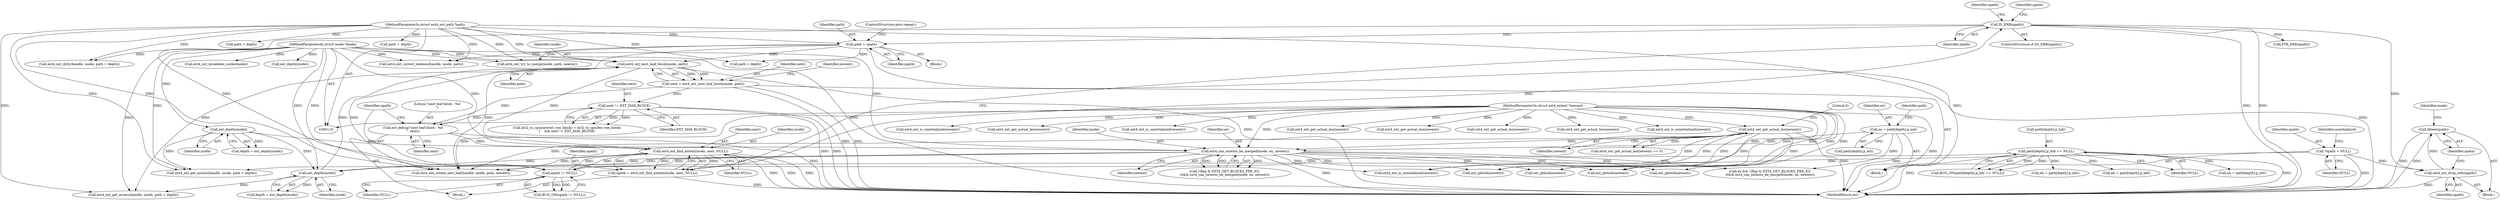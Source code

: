 digraph "0_linux_744692dc059845b2a3022119871846e74d4f6e11_1@API" {
"1000606" [label="(Call,kfree(npath))"];
"1000604" [label="(Call,ext4_ext_drop_refs(npath))"];
"1000290" [label="(Call,IS_ERR(npath))"];
"1000283" [label="(Call,npath = ext4_ext_find_extent(inode, next, NULL))"];
"1000285" [label="(Call,ext4_ext_find_extent(inode, next, NULL))"];
"1000258" [label="(Call,ext4_ext_next_leaf_block(inode, path))"];
"1000232" [label="(Call,ext_depth(inode))"];
"1000140" [label="(Call,ext_depth(inode))"];
"1000112" [label="(MethodParameterIn,struct inode *inode)"];
"1000165" [label="(Call,ext4_can_extents_be_merged(inode, ex, newext))"];
"1000142" [label="(Call,ex = path[depth].p_ext)"];
"1000135" [label="(Call,ext4_ext_get_actual_len(newext))"];
"1000114" [label="(MethodParameterIn,struct ext4_extent *newext)"];
"1000327" [label="(Call,path = npath)"];
"1000113" [label="(MethodParameterIn,struct ext4_ext_path *path)"];
"1000276" [label="(Call,ext_debug(\"next leaf block - %d\n\", next))"];
"1000272" [label="(Call,next != EXT_MAX_BLOCK)"];
"1000256" [label="(Call,next = ext4_ext_next_leaf_block(inode, path))"];
"1000280" [label="(Call,npath != NULL)"];
"1000122" [label="(Call,*npath = NULL)"];
"1000150" [label="(Call,path[depth].p_hdr == NULL)"];
"1000230" [label="(Call,depth = ext_depth(inode))"];
"1000114" [label="(MethodParameterIn,struct ext4_extent *newext)"];
"1000391" [label="(Call,ext_pblock(newext))"];
"1000124" [label="(Identifier,NULL)"];
"1000131" [label="(Identifier,uninitialized)"];
"1000232" [label="(Call,ext_depth(inode))"];
"1000191" [label="(Call,path + depth)"];
"1000256" [label="(Call,next = ext4_ext_next_leaf_block(inode, path))"];
"1000141" [label="(Identifier,inode)"];
"1000585" [label="(Call,ext4_ext_correct_indexes(handle, inode, path))"];
"1000604" [label="(Call,ext4_ext_drop_refs(npath))"];
"1000393" [label="(Call,ext4_ext_is_uninitialized(newext))"];
"1000608" [label="(Call,ext4_ext_invalidate_cache(inode))"];
"1000274" [label="(Identifier,EXT_MAX_BLOCK)"];
"1000258" [label="(Call,ext4_ext_next_leaf_block(inode, path))"];
"1000375" [label="(Call,path + depth)"];
"1000151" [label="(Call,path[depth].p_hdr)"];
"1000172" [label="(Call,ext4_ext_is_uninitialized(newext))"];
"1000150" [label="(Call,path[depth].p_hdr == NULL)"];
"1000135" [label="(Call,ext4_ext_get_actual_len(newext))"];
"1000353" [label="(Call,ext_depth(inode))"];
"1000451" [label="(Call,ext_pblock(newext))"];
"1000122" [label="(Call,*npath = NULL)"];
"1000167" [label="(Identifier,ex)"];
"1000395" [label="(Call,ext4_ext_get_actual_len(newext))"];
"1000266" [label="(Identifier,newext)"];
"1000515" [label="(Call,ext_pblock(newext))"];
"1000234" [label="(Call,eh = path[depth].p_hdr)"];
"1000168" [label="(Identifier,newext)"];
"1000144" [label="(Call,path[depth].p_ext)"];
"1000137" [label="(Literal,0)"];
"1000330" [label="(ControlStructure,goto repeat;)"];
"1000143" [label="(Identifier,ex)"];
"1000282" [label="(Identifier,NULL)"];
"1000285" [label="(Call,ext4_ext_find_extent(inode, next, NULL))"];
"1000607" [label="(Identifier,npath)"];
"1000519" [label="(Call,ext4_ext_get_actual_len(newext))"];
"1000188" [label="(Call,ext4_ext_get_access(handle, inode, path + depth))"];
"1000612" [label="(MethodReturn,int)"];
"1000372" [label="(Call,ext4_ext_get_access(handle, inode, path + depth))"];
"1000606" [label="(Call,kfree(npath))"];
"1000275" [label="(Block,)"];
"1000329" [label="(Identifier,npath)"];
"1000260" [label="(Identifier,path)"];
"1000165" [label="(Call,ext4_can_extents_be_merged(inode, ex, newext))"];
"1000293" [label="(Call,PTR_ERR(npath))"];
"1000455" [label="(Call,ext4_ext_get_actual_len(newext))"];
"1000278" [label="(Identifier,next)"];
"1000212" [label="(Call,ext4_ext_get_actual_len(newext))"];
"1000609" [label="(Identifier,inode)"];
"1000153" [label="(Identifier,path)"];
"1000160" [label="(Call,!(flag & EXT4_GET_BLOCKS_PRE_IO)\n \t\t&& ext4_can_extents_be_merged(inode, ex, newext))"];
"1000276" [label="(Call,ext_debug(\"next leaf block - %d\n\", next))"];
"1000116" [label="(Block,)"];
"1000112" [label="(MethodParameterIn,struct inode *inode)"];
"1000218" [label="(Call,eh = path[depth].p_hdr)"];
"1000298" [label="(Identifier,npath)"];
"1000149" [label="(Call,BUG_ON(path[depth].p_hdr == NULL))"];
"1000233" [label="(Identifier,inode)"];
"1000142" [label="(Call,ex = path[depth].p_ext)"];
"1000597" [label="(Call,path + depth)"];
"1000288" [label="(Identifier,NULL)"];
"1000579" [label="(Call,ext4_ext_try_to_merge(inode, path, nearex))"];
"1000283" [label="(Call,npath = ext4_ext_find_extent(inode, next, NULL))"];
"1000134" [label="(Call,ext4_ext_get_actual_len(newext) == 0)"];
"1000277" [label="(Literal,\"next leaf block - %d\n\")"];
"1000158" [label="(Call,ex && !(flag & EXT4_GET_BLOCKS_PRE_IO)\n \t\t&& ext4_can_extents_be_merged(inode, ex, newext))"];
"1000166" [label="(Identifier,inode)"];
"1000327" [label="(Call,path = npath)"];
"1000123" [label="(Identifier,npath)"];
"1000272" [label="(Call,next != EXT_MAX_BLOCK)"];
"1000605" [label="(Identifier,npath)"];
"1000262" [label="(Call,le32_to_cpu(newext->ee_block) > le32_to_cpu(fex->ee_block)\n\t    && next != EXT_MAX_BLOCK)"];
"1000294" [label="(Identifier,npath)"];
"1000259" [label="(Identifier,inode)"];
"1000257" [label="(Identifier,next)"];
"1000113" [label="(MethodParameterIn,struct ext4_ext_path *path)"];
"1000136" [label="(Identifier,newext)"];
"1000328" [label="(Identifier,path)"];
"1000517" [label="(Call,ext4_ext_is_uninitialized(newext))"];
"1000284" [label="(Identifier,npath)"];
"1000273" [label="(Identifier,next)"];
"1000279" [label="(Call,BUG_ON(npath != NULL))"];
"1000343" [label="(Call,ext4_ext_create_new_leaf(handle, inode, path, newext))"];
"1000290" [label="(Call,IS_ERR(npath))"];
"1000320" [label="(Block,)"];
"1000281" [label="(Identifier,npath)"];
"1000138" [label="(Call,depth = ext_depth(inode))"];
"1000594" [label="(Call,ext4_ext_dirty(handle, inode, path + depth))"];
"1000453" [label="(Call,ext4_ext_is_uninitialized(newext))"];
"1000286" [label="(Identifier,inode)"];
"1000140" [label="(Call,ext_depth(inode))"];
"1000603" [label="(Block,)"];
"1000291" [label="(Identifier,npath)"];
"1000287" [label="(Identifier,next)"];
"1000280" [label="(Call,npath != NULL)"];
"1000156" [label="(Identifier,NULL)"];
"1000564" [label="(Call,ext_pblock(newext))"];
"1000174" [label="(Call,ext4_ext_get_actual_len(newext))"];
"1000355" [label="(Call,eh = path[depth].p_hdr)"];
"1000289" [label="(ControlStructure,if (IS_ERR(npath)))"];
"1000606" -> "1000603"  [label="AST: "];
"1000606" -> "1000607"  [label="CFG: "];
"1000607" -> "1000606"  [label="AST: "];
"1000609" -> "1000606"  [label="CFG: "];
"1000606" -> "1000612"  [label="DDG: "];
"1000606" -> "1000612"  [label="DDG: "];
"1000604" -> "1000606"  [label="DDG: "];
"1000604" -> "1000603"  [label="AST: "];
"1000604" -> "1000605"  [label="CFG: "];
"1000605" -> "1000604"  [label="AST: "];
"1000607" -> "1000604"  [label="CFG: "];
"1000604" -> "1000612"  [label="DDG: "];
"1000290" -> "1000604"  [label="DDG: "];
"1000122" -> "1000604"  [label="DDG: "];
"1000290" -> "1000289"  [label="AST: "];
"1000290" -> "1000291"  [label="CFG: "];
"1000291" -> "1000290"  [label="AST: "];
"1000294" -> "1000290"  [label="CFG: "];
"1000298" -> "1000290"  [label="CFG: "];
"1000290" -> "1000612"  [label="DDG: "];
"1000290" -> "1000612"  [label="DDG: "];
"1000290" -> "1000280"  [label="DDG: "];
"1000283" -> "1000290"  [label="DDG: "];
"1000290" -> "1000293"  [label="DDG: "];
"1000290" -> "1000327"  [label="DDG: "];
"1000283" -> "1000275"  [label="AST: "];
"1000283" -> "1000285"  [label="CFG: "];
"1000284" -> "1000283"  [label="AST: "];
"1000285" -> "1000283"  [label="AST: "];
"1000291" -> "1000283"  [label="CFG: "];
"1000283" -> "1000612"  [label="DDG: "];
"1000285" -> "1000283"  [label="DDG: "];
"1000285" -> "1000283"  [label="DDG: "];
"1000285" -> "1000283"  [label="DDG: "];
"1000285" -> "1000288"  [label="CFG: "];
"1000286" -> "1000285"  [label="AST: "];
"1000287" -> "1000285"  [label="AST: "];
"1000288" -> "1000285"  [label="AST: "];
"1000285" -> "1000612"  [label="DDG: "];
"1000285" -> "1000612"  [label="DDG: "];
"1000285" -> "1000612"  [label="DDG: "];
"1000285" -> "1000232"  [label="DDG: "];
"1000285" -> "1000280"  [label="DDG: "];
"1000258" -> "1000285"  [label="DDG: "];
"1000112" -> "1000285"  [label="DDG: "];
"1000276" -> "1000285"  [label="DDG: "];
"1000280" -> "1000285"  [label="DDG: "];
"1000285" -> "1000343"  [label="DDG: "];
"1000258" -> "1000256"  [label="AST: "];
"1000258" -> "1000260"  [label="CFG: "];
"1000259" -> "1000258"  [label="AST: "];
"1000260" -> "1000258"  [label="AST: "];
"1000256" -> "1000258"  [label="CFG: "];
"1000258" -> "1000612"  [label="DDG: "];
"1000258" -> "1000256"  [label="DDG: "];
"1000258" -> "1000256"  [label="DDG: "];
"1000232" -> "1000258"  [label="DDG: "];
"1000112" -> "1000258"  [label="DDG: "];
"1000327" -> "1000258"  [label="DDG: "];
"1000113" -> "1000258"  [label="DDG: "];
"1000258" -> "1000343"  [label="DDG: "];
"1000258" -> "1000343"  [label="DDG: "];
"1000232" -> "1000230"  [label="AST: "];
"1000232" -> "1000233"  [label="CFG: "];
"1000233" -> "1000232"  [label="AST: "];
"1000230" -> "1000232"  [label="CFG: "];
"1000232" -> "1000230"  [label="DDG: "];
"1000140" -> "1000232"  [label="DDG: "];
"1000165" -> "1000232"  [label="DDG: "];
"1000112" -> "1000232"  [label="DDG: "];
"1000232" -> "1000372"  [label="DDG: "];
"1000140" -> "1000138"  [label="AST: "];
"1000140" -> "1000141"  [label="CFG: "];
"1000141" -> "1000140"  [label="AST: "];
"1000138" -> "1000140"  [label="CFG: "];
"1000140" -> "1000138"  [label="DDG: "];
"1000112" -> "1000140"  [label="DDG: "];
"1000140" -> "1000165"  [label="DDG: "];
"1000140" -> "1000188"  [label="DDG: "];
"1000112" -> "1000110"  [label="AST: "];
"1000112" -> "1000612"  [label="DDG: "];
"1000112" -> "1000165"  [label="DDG: "];
"1000112" -> "1000188"  [label="DDG: "];
"1000112" -> "1000343"  [label="DDG: "];
"1000112" -> "1000353"  [label="DDG: "];
"1000112" -> "1000372"  [label="DDG: "];
"1000112" -> "1000579"  [label="DDG: "];
"1000112" -> "1000585"  [label="DDG: "];
"1000112" -> "1000594"  [label="DDG: "];
"1000112" -> "1000608"  [label="DDG: "];
"1000165" -> "1000160"  [label="AST: "];
"1000165" -> "1000168"  [label="CFG: "];
"1000166" -> "1000165"  [label="AST: "];
"1000167" -> "1000165"  [label="AST: "];
"1000168" -> "1000165"  [label="AST: "];
"1000160" -> "1000165"  [label="CFG: "];
"1000165" -> "1000612"  [label="DDG: "];
"1000165" -> "1000158"  [label="DDG: "];
"1000165" -> "1000160"  [label="DDG: "];
"1000165" -> "1000160"  [label="DDG: "];
"1000165" -> "1000160"  [label="DDG: "];
"1000142" -> "1000165"  [label="DDG: "];
"1000135" -> "1000165"  [label="DDG: "];
"1000114" -> "1000165"  [label="DDG: "];
"1000165" -> "1000172"  [label="DDG: "];
"1000165" -> "1000188"  [label="DDG: "];
"1000165" -> "1000343"  [label="DDG: "];
"1000165" -> "1000391"  [label="DDG: "];
"1000165" -> "1000451"  [label="DDG: "];
"1000165" -> "1000515"  [label="DDG: "];
"1000165" -> "1000564"  [label="DDG: "];
"1000142" -> "1000116"  [label="AST: "];
"1000142" -> "1000144"  [label="CFG: "];
"1000143" -> "1000142"  [label="AST: "];
"1000144" -> "1000142"  [label="AST: "];
"1000153" -> "1000142"  [label="CFG: "];
"1000142" -> "1000612"  [label="DDG: "];
"1000142" -> "1000158"  [label="DDG: "];
"1000135" -> "1000134"  [label="AST: "];
"1000135" -> "1000136"  [label="CFG: "];
"1000136" -> "1000135"  [label="AST: "];
"1000137" -> "1000135"  [label="CFG: "];
"1000135" -> "1000612"  [label="DDG: "];
"1000135" -> "1000134"  [label="DDG: "];
"1000114" -> "1000135"  [label="DDG: "];
"1000135" -> "1000172"  [label="DDG: "];
"1000135" -> "1000343"  [label="DDG: "];
"1000135" -> "1000391"  [label="DDG: "];
"1000135" -> "1000451"  [label="DDG: "];
"1000135" -> "1000515"  [label="DDG: "];
"1000135" -> "1000564"  [label="DDG: "];
"1000114" -> "1000110"  [label="AST: "];
"1000114" -> "1000612"  [label="DDG: "];
"1000114" -> "1000172"  [label="DDG: "];
"1000114" -> "1000174"  [label="DDG: "];
"1000114" -> "1000212"  [label="DDG: "];
"1000114" -> "1000343"  [label="DDG: "];
"1000114" -> "1000391"  [label="DDG: "];
"1000114" -> "1000393"  [label="DDG: "];
"1000114" -> "1000395"  [label="DDG: "];
"1000114" -> "1000451"  [label="DDG: "];
"1000114" -> "1000453"  [label="DDG: "];
"1000114" -> "1000455"  [label="DDG: "];
"1000114" -> "1000515"  [label="DDG: "];
"1000114" -> "1000517"  [label="DDG: "];
"1000114" -> "1000519"  [label="DDG: "];
"1000114" -> "1000564"  [label="DDG: "];
"1000327" -> "1000320"  [label="AST: "];
"1000327" -> "1000329"  [label="CFG: "];
"1000328" -> "1000327"  [label="AST: "];
"1000329" -> "1000327"  [label="AST: "];
"1000330" -> "1000327"  [label="CFG: "];
"1000327" -> "1000612"  [label="DDG: "];
"1000113" -> "1000327"  [label="DDG: "];
"1000327" -> "1000372"  [label="DDG: "];
"1000327" -> "1000375"  [label="DDG: "];
"1000327" -> "1000579"  [label="DDG: "];
"1000327" -> "1000585"  [label="DDG: "];
"1000113" -> "1000110"  [label="AST: "];
"1000113" -> "1000612"  [label="DDG: "];
"1000113" -> "1000188"  [label="DDG: "];
"1000113" -> "1000191"  [label="DDG: "];
"1000113" -> "1000343"  [label="DDG: "];
"1000113" -> "1000372"  [label="DDG: "];
"1000113" -> "1000375"  [label="DDG: "];
"1000113" -> "1000579"  [label="DDG: "];
"1000113" -> "1000585"  [label="DDG: "];
"1000113" -> "1000594"  [label="DDG: "];
"1000113" -> "1000597"  [label="DDG: "];
"1000276" -> "1000275"  [label="AST: "];
"1000276" -> "1000278"  [label="CFG: "];
"1000277" -> "1000276"  [label="AST: "];
"1000278" -> "1000276"  [label="AST: "];
"1000281" -> "1000276"  [label="CFG: "];
"1000276" -> "1000612"  [label="DDG: "];
"1000272" -> "1000276"  [label="DDG: "];
"1000256" -> "1000276"  [label="DDG: "];
"1000272" -> "1000262"  [label="AST: "];
"1000272" -> "1000274"  [label="CFG: "];
"1000273" -> "1000272"  [label="AST: "];
"1000274" -> "1000272"  [label="AST: "];
"1000262" -> "1000272"  [label="CFG: "];
"1000272" -> "1000612"  [label="DDG: "];
"1000272" -> "1000612"  [label="DDG: "];
"1000272" -> "1000262"  [label="DDG: "];
"1000272" -> "1000262"  [label="DDG: "];
"1000256" -> "1000272"  [label="DDG: "];
"1000256" -> "1000116"  [label="AST: "];
"1000257" -> "1000256"  [label="AST: "];
"1000266" -> "1000256"  [label="CFG: "];
"1000256" -> "1000612"  [label="DDG: "];
"1000256" -> "1000612"  [label="DDG: "];
"1000280" -> "1000279"  [label="AST: "];
"1000280" -> "1000282"  [label="CFG: "];
"1000281" -> "1000280"  [label="AST: "];
"1000282" -> "1000280"  [label="AST: "];
"1000279" -> "1000280"  [label="CFG: "];
"1000280" -> "1000279"  [label="DDG: "];
"1000280" -> "1000279"  [label="DDG: "];
"1000122" -> "1000280"  [label="DDG: "];
"1000150" -> "1000280"  [label="DDG: "];
"1000122" -> "1000116"  [label="AST: "];
"1000122" -> "1000124"  [label="CFG: "];
"1000123" -> "1000122"  [label="AST: "];
"1000124" -> "1000122"  [label="AST: "];
"1000131" -> "1000122"  [label="CFG: "];
"1000122" -> "1000612"  [label="DDG: "];
"1000150" -> "1000149"  [label="AST: "];
"1000150" -> "1000156"  [label="CFG: "];
"1000151" -> "1000150"  [label="AST: "];
"1000156" -> "1000150"  [label="AST: "];
"1000149" -> "1000150"  [label="CFG: "];
"1000150" -> "1000612"  [label="DDG: "];
"1000150" -> "1000612"  [label="DDG: "];
"1000150" -> "1000149"  [label="DDG: "];
"1000150" -> "1000149"  [label="DDG: "];
"1000150" -> "1000218"  [label="DDG: "];
"1000150" -> "1000234"  [label="DDG: "];
"1000150" -> "1000355"  [label="DDG: "];
}

